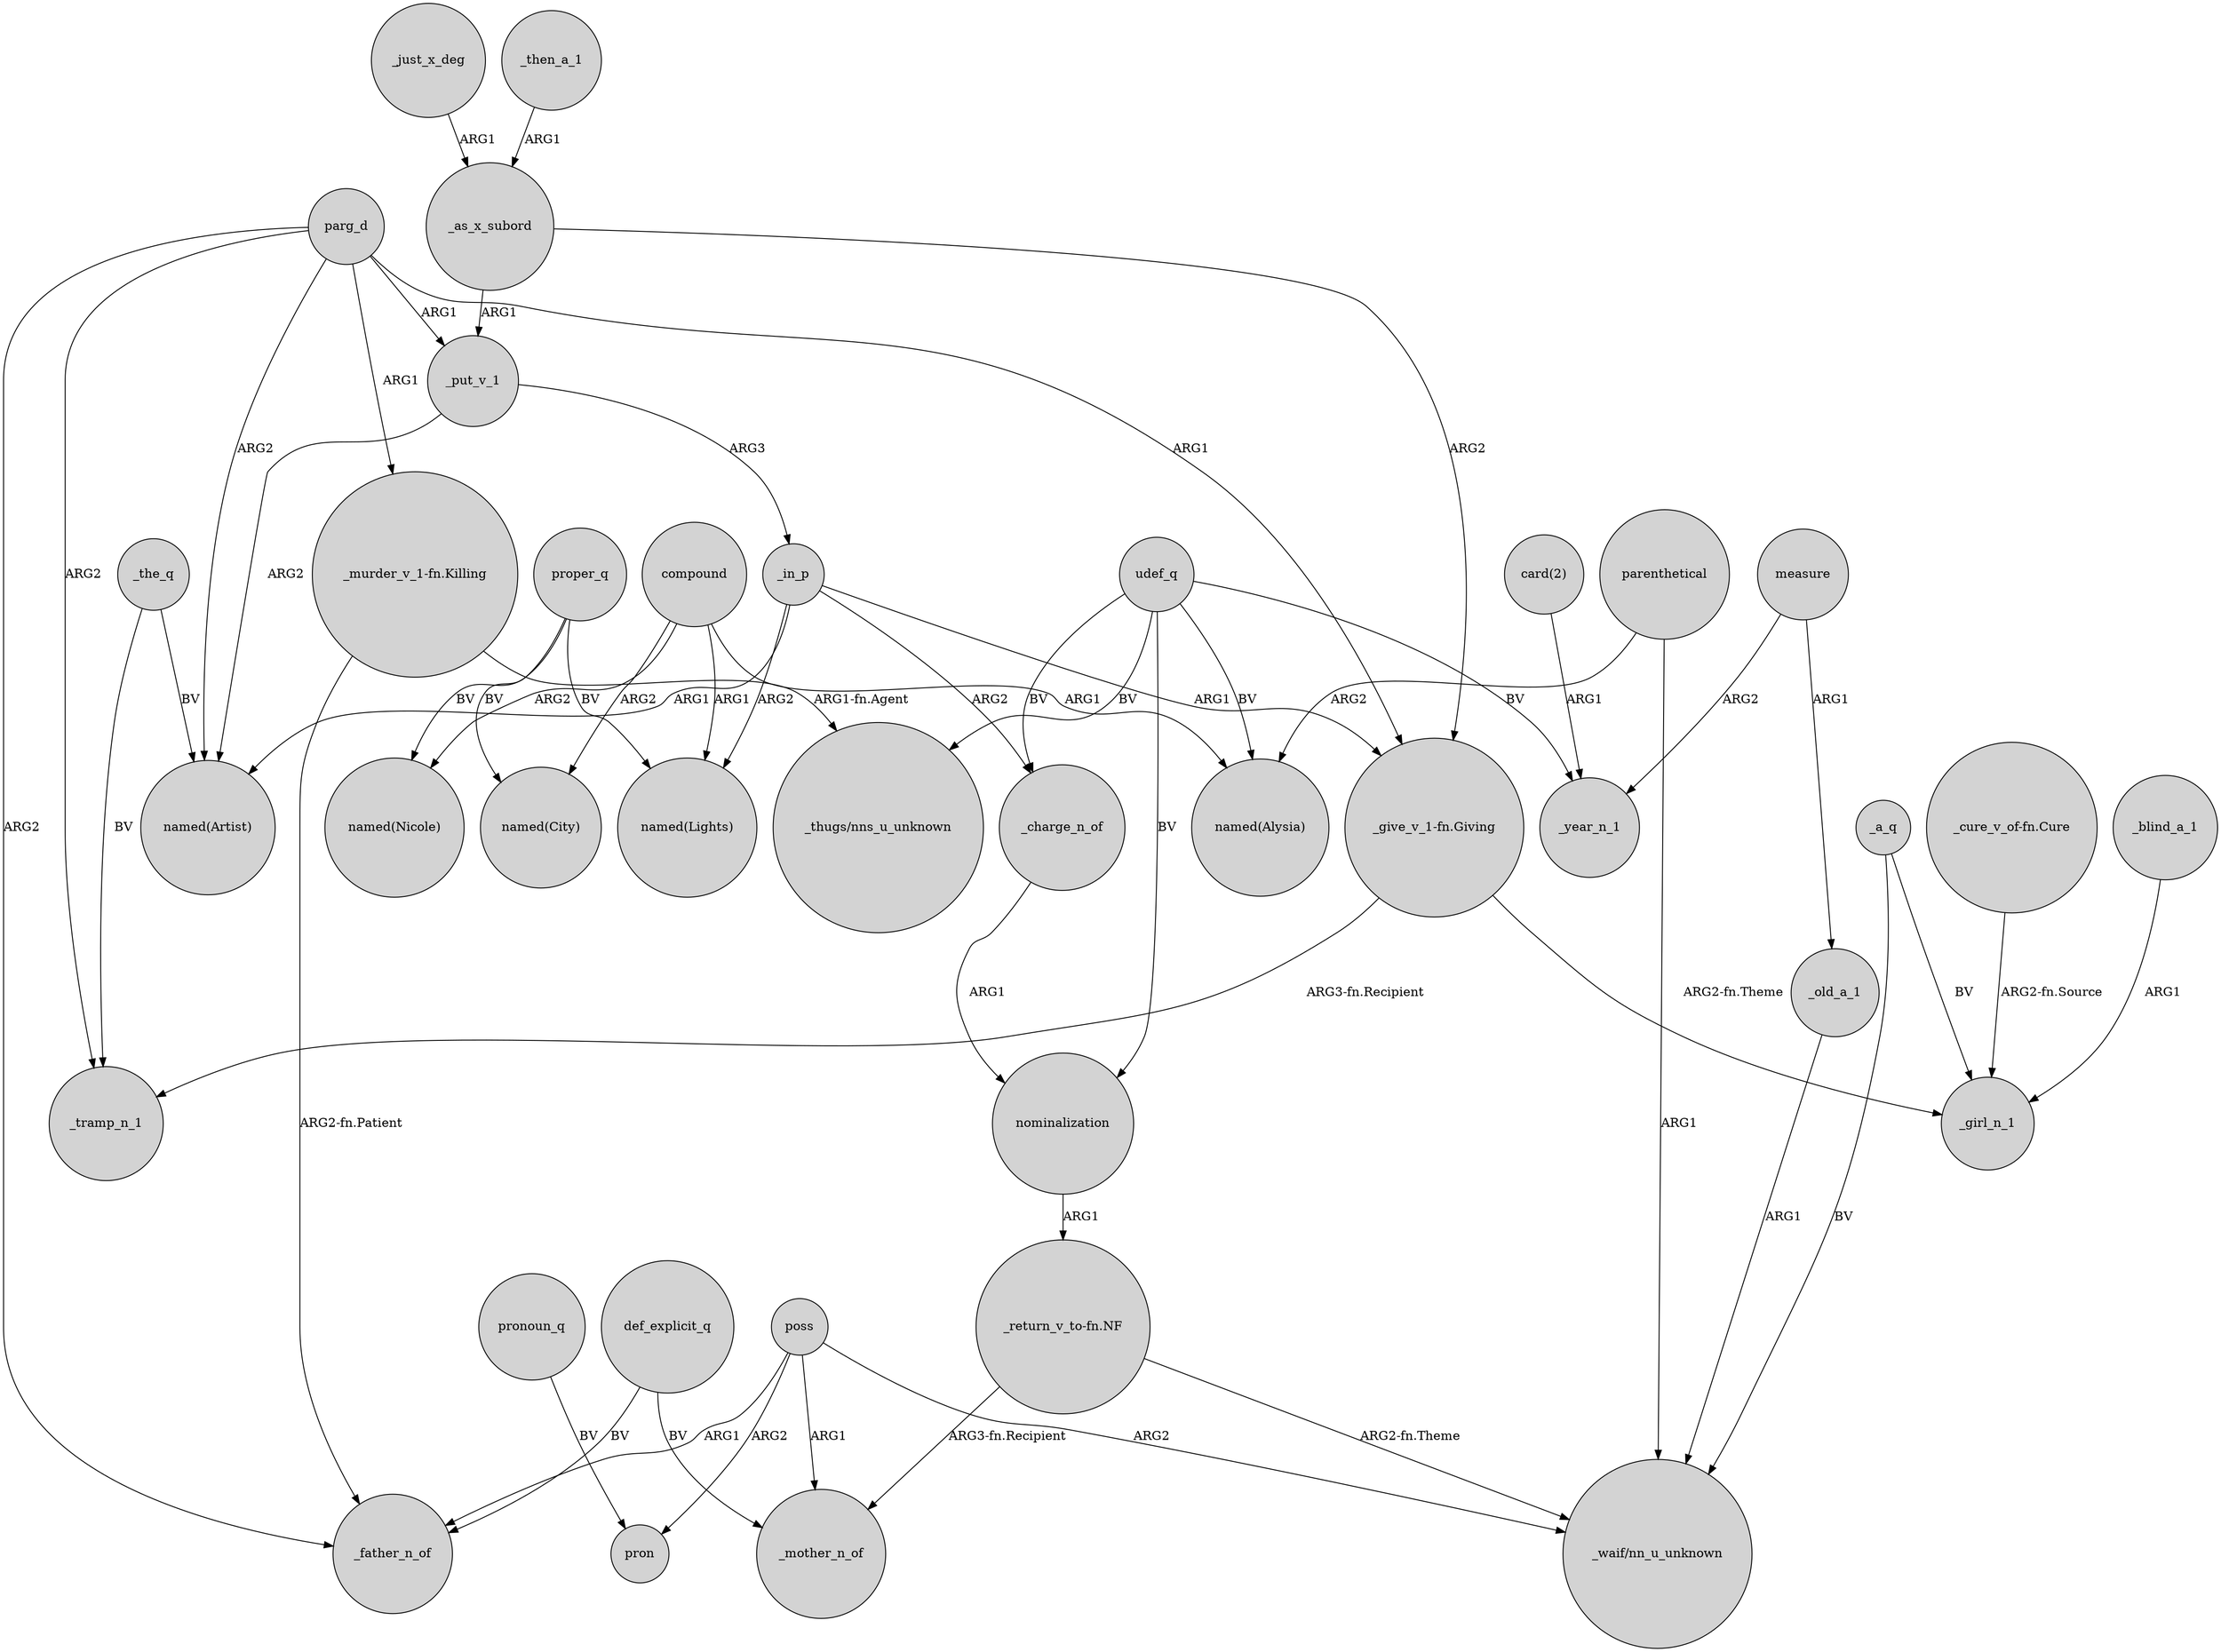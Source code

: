 digraph {
	node [shape=circle style=filled]
	_just_x_deg -> _as_x_subord [label=ARG1]
	parg_d -> "named(Artist)" [label=ARG2]
	proper_q -> "named(Lights)" [label=BV]
	compound -> "named(Lights)" [label=ARG1]
	parenthetical -> "named(Alysia)" [label=ARG2]
	_in_p -> "_give_v_1-fn.Giving" [label=ARG1]
	poss -> pron [label=ARG2]
	measure -> _year_n_1 [label=ARG2]
	proper_q -> "named(Nicole)" [label=BV]
	_the_q -> _tramp_n_1 [label=BV]
	nominalization -> "_return_v_to-fn.NF" [label=ARG1]
	compound -> "named(City)" [label=ARG2]
	def_explicit_q -> _mother_n_of [label=BV]
	_in_p -> "named(Lights)" [label=ARG2]
	parenthetical -> "_waif/nn_u_unknown" [label=ARG1]
	_the_q -> "named(Artist)" [label=BV]
	"_return_v_to-fn.NF" -> "_waif/nn_u_unknown" [label="ARG2-fn.Theme"]
	_old_a_1 -> "_waif/nn_u_unknown" [label=ARG1]
	def_explicit_q -> _father_n_of [label=BV]
	_in_p -> "named(Artist)" [label=ARG1]
	udef_q -> _charge_n_of [label=BV]
	"_return_v_to-fn.NF" -> _mother_n_of [label="ARG3-fn.Recipient"]
	compound -> "named(Nicole)" [label=ARG2]
	measure -> _old_a_1 [label=ARG1]
	parg_d -> _tramp_n_1 [label=ARG2]
	poss -> "_waif/nn_u_unknown" [label=ARG2]
	udef_q -> "_thugs/nns_u_unknown" [label=BV]
	"_cure_v_of-fn.Cure" -> _girl_n_1 [label="ARG2-fn.Source"]
	pronoun_q -> pron [label=BV]
	"_murder_v_1-fn.Killing" -> _father_n_of [label="ARG2-fn.Patient"]
	poss -> _father_n_of [label=ARG1]
	_a_q -> "_waif/nn_u_unknown" [label=BV]
	compound -> "named(Alysia)" [label=ARG1]
	"card(2)" -> _year_n_1 [label=ARG1]
	_put_v_1 -> _in_p [label=ARG3]
	_blind_a_1 -> _girl_n_1 [label=ARG1]
	proper_q -> "named(City)" [label=BV]
	_as_x_subord -> "_give_v_1-fn.Giving" [label=ARG2]
	_a_q -> _girl_n_1 [label=BV]
	"_murder_v_1-fn.Killing" -> "_thugs/nns_u_unknown" [label="ARG1-fn.Agent"]
	poss -> _mother_n_of [label=ARG1]
	_then_a_1 -> _as_x_subord [label=ARG1]
	udef_q -> nominalization [label=BV]
	parg_d -> _father_n_of [label=ARG2]
	parg_d -> "_murder_v_1-fn.Killing" [label=ARG1]
	udef_q -> _year_n_1 [label=BV]
	_charge_n_of -> nominalization [label=ARG1]
	udef_q -> "named(Alysia)" [label=BV]
	_put_v_1 -> "named(Artist)" [label=ARG2]
	"_give_v_1-fn.Giving" -> _girl_n_1 [label="ARG2-fn.Theme"]
	parg_d -> _put_v_1 [label=ARG1]
	_as_x_subord -> _put_v_1 [label=ARG1]
	_in_p -> _charge_n_of [label=ARG2]
	parg_d -> "_give_v_1-fn.Giving" [label=ARG1]
	"_give_v_1-fn.Giving" -> _tramp_n_1 [label="ARG3-fn.Recipient"]
}
